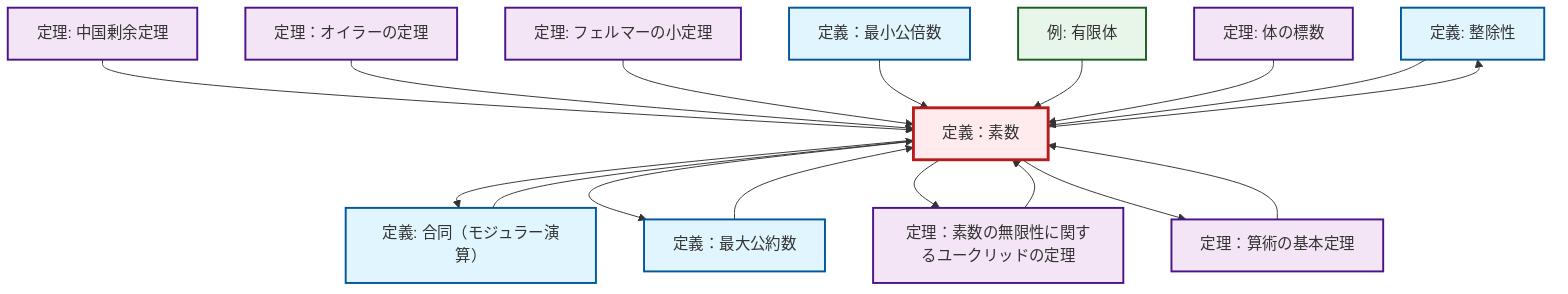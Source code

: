 graph TD
    classDef definition fill:#e1f5fe,stroke:#01579b,stroke-width:2px
    classDef theorem fill:#f3e5f5,stroke:#4a148c,stroke-width:2px
    classDef axiom fill:#fff3e0,stroke:#e65100,stroke-width:2px
    classDef example fill:#e8f5e9,stroke:#1b5e20,stroke-width:2px
    classDef current fill:#ffebee,stroke:#b71c1c,stroke-width:3px
    def-divisibility["定義: 整除性"]:::definition
    def-congruence["定義: 合同（モジュラー演算）"]:::definition
    thm-euclid-infinitude-primes["定理：素数の無限性に関するユークリッドの定理"]:::theorem
    def-prime["定義：素数"]:::definition
    thm-chinese-remainder["定理: 中国剰余定理"]:::theorem
    thm-fundamental-arithmetic["定理：算術の基本定理"]:::theorem
    thm-fermat-little["定理: フェルマーの小定理"]:::theorem
    def-lcm["定義：最小公倍数"]:::definition
    ex-finite-field["例: 有限体"]:::example
    thm-field-characteristic["定理: 体の標数"]:::theorem
    def-gcd["定義：最大公約数"]:::definition
    thm-euler["定理：オイラーの定理"]:::theorem
    thm-chinese-remainder --> def-prime
    thm-euler --> def-prime
    def-prime --> def-congruence
    thm-fundamental-arithmetic --> def-prime
    thm-fermat-little --> def-prime
    def-prime --> def-gcd
    def-lcm --> def-prime
    ex-finite-field --> def-prime
    thm-euclid-infinitude-primes --> def-prime
    thm-field-characteristic --> def-prime
    def-congruence --> def-prime
    def-divisibility --> def-prime
    def-gcd --> def-prime
    def-prime --> def-divisibility
    def-prime --> thm-euclid-infinitude-primes
    def-prime --> thm-fundamental-arithmetic
    class def-prime current